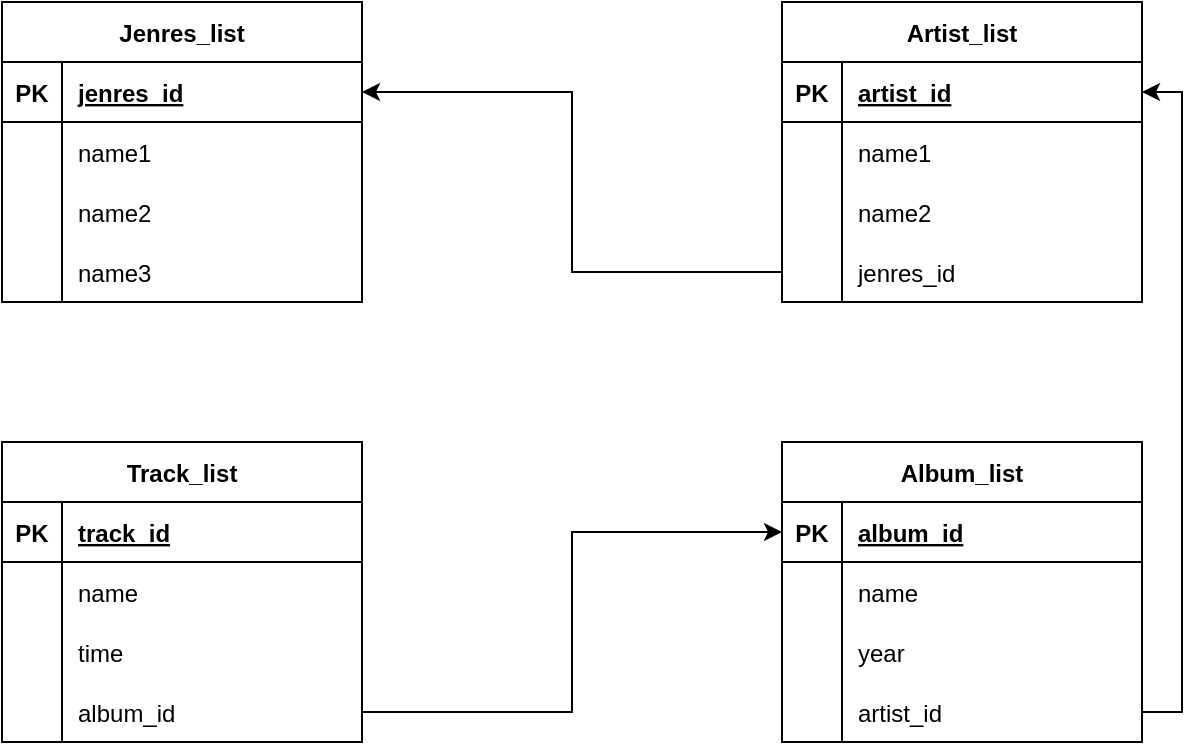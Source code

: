 <mxfile version="20.8.5" type="device"><diagram id="R2lEEEUBdFMjLlhIrx00" name="Page-1"><mxGraphModel dx="974" dy="533" grid="1" gridSize="10" guides="1" tooltips="1" connect="1" arrows="1" fold="1" page="1" pageScale="1" pageWidth="850" pageHeight="1100" math="0" shadow="0" extFonts="Permanent Marker^https://fonts.googleapis.com/css?family=Permanent+Marker"><root><mxCell id="0"/><mxCell id="1" parent="0"/><mxCell id="8EJyBtgLasrUEn9C9fZK-6" value="Artist_list" style="shape=table;startSize=30;container=1;collapsible=1;childLayout=tableLayout;fixedRows=1;rowLines=0;fontStyle=1;align=center;resizeLast=1;" vertex="1" parent="1"><mxGeometry x="460" y="40" width="180" height="150" as="geometry"/></mxCell><mxCell id="8EJyBtgLasrUEn9C9fZK-7" value="" style="shape=tableRow;horizontal=0;startSize=0;swimlaneHead=0;swimlaneBody=0;fillColor=none;collapsible=0;dropTarget=0;points=[[0,0.5],[1,0.5]];portConstraint=eastwest;top=0;left=0;right=0;bottom=1;" vertex="1" parent="8EJyBtgLasrUEn9C9fZK-6"><mxGeometry y="30" width="180" height="30" as="geometry"/></mxCell><mxCell id="8EJyBtgLasrUEn9C9fZK-8" value="PK" style="shape=partialRectangle;connectable=0;fillColor=none;top=0;left=0;bottom=0;right=0;fontStyle=1;overflow=hidden;" vertex="1" parent="8EJyBtgLasrUEn9C9fZK-7"><mxGeometry width="30" height="30" as="geometry"><mxRectangle width="30" height="30" as="alternateBounds"/></mxGeometry></mxCell><mxCell id="8EJyBtgLasrUEn9C9fZK-9" value="artist_id" style="shape=partialRectangle;connectable=0;fillColor=none;top=0;left=0;bottom=0;right=0;align=left;spacingLeft=6;fontStyle=5;overflow=hidden;" vertex="1" parent="8EJyBtgLasrUEn9C9fZK-7"><mxGeometry x="30" width="150" height="30" as="geometry"><mxRectangle width="150" height="30" as="alternateBounds"/></mxGeometry></mxCell><mxCell id="8EJyBtgLasrUEn9C9fZK-10" value="" style="shape=tableRow;horizontal=0;startSize=0;swimlaneHead=0;swimlaneBody=0;fillColor=none;collapsible=0;dropTarget=0;points=[[0,0.5],[1,0.5]];portConstraint=eastwest;top=0;left=0;right=0;bottom=0;" vertex="1" parent="8EJyBtgLasrUEn9C9fZK-6"><mxGeometry y="60" width="180" height="30" as="geometry"/></mxCell><mxCell id="8EJyBtgLasrUEn9C9fZK-11" value="" style="shape=partialRectangle;connectable=0;fillColor=none;top=0;left=0;bottom=0;right=0;editable=1;overflow=hidden;" vertex="1" parent="8EJyBtgLasrUEn9C9fZK-10"><mxGeometry width="30" height="30" as="geometry"><mxRectangle width="30" height="30" as="alternateBounds"/></mxGeometry></mxCell><mxCell id="8EJyBtgLasrUEn9C9fZK-12" value="name1" style="shape=partialRectangle;connectable=0;fillColor=none;top=0;left=0;bottom=0;right=0;align=left;spacingLeft=6;overflow=hidden;" vertex="1" parent="8EJyBtgLasrUEn9C9fZK-10"><mxGeometry x="30" width="150" height="30" as="geometry"><mxRectangle width="150" height="30" as="alternateBounds"/></mxGeometry></mxCell><mxCell id="8EJyBtgLasrUEn9C9fZK-13" value="" style="shape=tableRow;horizontal=0;startSize=0;swimlaneHead=0;swimlaneBody=0;fillColor=none;collapsible=0;dropTarget=0;points=[[0,0.5],[1,0.5]];portConstraint=eastwest;top=0;left=0;right=0;bottom=0;" vertex="1" parent="8EJyBtgLasrUEn9C9fZK-6"><mxGeometry y="90" width="180" height="30" as="geometry"/></mxCell><mxCell id="8EJyBtgLasrUEn9C9fZK-14" value="" style="shape=partialRectangle;connectable=0;fillColor=none;top=0;left=0;bottom=0;right=0;editable=1;overflow=hidden;" vertex="1" parent="8EJyBtgLasrUEn9C9fZK-13"><mxGeometry width="30" height="30" as="geometry"><mxRectangle width="30" height="30" as="alternateBounds"/></mxGeometry></mxCell><mxCell id="8EJyBtgLasrUEn9C9fZK-15" value="name2" style="shape=partialRectangle;connectable=0;fillColor=none;top=0;left=0;bottom=0;right=0;align=left;spacingLeft=6;overflow=hidden;" vertex="1" parent="8EJyBtgLasrUEn9C9fZK-13"><mxGeometry x="30" width="150" height="30" as="geometry"><mxRectangle width="150" height="30" as="alternateBounds"/></mxGeometry></mxCell><mxCell id="8EJyBtgLasrUEn9C9fZK-16" value="" style="shape=tableRow;horizontal=0;startSize=0;swimlaneHead=0;swimlaneBody=0;fillColor=none;collapsible=0;dropTarget=0;points=[[0,0.5],[1,0.5]];portConstraint=eastwest;top=0;left=0;right=0;bottom=0;" vertex="1" parent="8EJyBtgLasrUEn9C9fZK-6"><mxGeometry y="120" width="180" height="30" as="geometry"/></mxCell><mxCell id="8EJyBtgLasrUEn9C9fZK-17" value="" style="shape=partialRectangle;connectable=0;fillColor=none;top=0;left=0;bottom=0;right=0;editable=1;overflow=hidden;" vertex="1" parent="8EJyBtgLasrUEn9C9fZK-16"><mxGeometry width="30" height="30" as="geometry"><mxRectangle width="30" height="30" as="alternateBounds"/></mxGeometry></mxCell><mxCell id="8EJyBtgLasrUEn9C9fZK-18" value="jenres_id" style="shape=partialRectangle;connectable=0;fillColor=none;top=0;left=0;bottom=0;right=0;align=left;spacingLeft=6;overflow=hidden;" vertex="1" parent="8EJyBtgLasrUEn9C9fZK-16"><mxGeometry x="30" width="150" height="30" as="geometry"><mxRectangle width="150" height="30" as="alternateBounds"/></mxGeometry></mxCell><mxCell id="8EJyBtgLasrUEn9C9fZK-19" value="Jenres_list" style="shape=table;startSize=30;container=1;collapsible=1;childLayout=tableLayout;fixedRows=1;rowLines=0;fontStyle=1;align=center;resizeLast=1;" vertex="1" parent="1"><mxGeometry x="70" y="40" width="180" height="150" as="geometry"/></mxCell><mxCell id="8EJyBtgLasrUEn9C9fZK-20" value="" style="shape=tableRow;horizontal=0;startSize=0;swimlaneHead=0;swimlaneBody=0;fillColor=none;collapsible=0;dropTarget=0;points=[[0,0.5],[1,0.5]];portConstraint=eastwest;top=0;left=0;right=0;bottom=1;" vertex="1" parent="8EJyBtgLasrUEn9C9fZK-19"><mxGeometry y="30" width="180" height="30" as="geometry"/></mxCell><mxCell id="8EJyBtgLasrUEn9C9fZK-21" value="PK" style="shape=partialRectangle;connectable=0;fillColor=none;top=0;left=0;bottom=0;right=0;fontStyle=1;overflow=hidden;" vertex="1" parent="8EJyBtgLasrUEn9C9fZK-20"><mxGeometry width="30" height="30" as="geometry"><mxRectangle width="30" height="30" as="alternateBounds"/></mxGeometry></mxCell><mxCell id="8EJyBtgLasrUEn9C9fZK-22" value="jenres_id" style="shape=partialRectangle;connectable=0;fillColor=none;top=0;left=0;bottom=0;right=0;align=left;spacingLeft=6;fontStyle=5;overflow=hidden;" vertex="1" parent="8EJyBtgLasrUEn9C9fZK-20"><mxGeometry x="30" width="150" height="30" as="geometry"><mxRectangle width="150" height="30" as="alternateBounds"/></mxGeometry></mxCell><mxCell id="8EJyBtgLasrUEn9C9fZK-23" value="" style="shape=tableRow;horizontal=0;startSize=0;swimlaneHead=0;swimlaneBody=0;fillColor=none;collapsible=0;dropTarget=0;points=[[0,0.5],[1,0.5]];portConstraint=eastwest;top=0;left=0;right=0;bottom=0;" vertex="1" parent="8EJyBtgLasrUEn9C9fZK-19"><mxGeometry y="60" width="180" height="30" as="geometry"/></mxCell><mxCell id="8EJyBtgLasrUEn9C9fZK-24" value="" style="shape=partialRectangle;connectable=0;fillColor=none;top=0;left=0;bottom=0;right=0;editable=1;overflow=hidden;" vertex="1" parent="8EJyBtgLasrUEn9C9fZK-23"><mxGeometry width="30" height="30" as="geometry"><mxRectangle width="30" height="30" as="alternateBounds"/></mxGeometry></mxCell><mxCell id="8EJyBtgLasrUEn9C9fZK-25" value="name1" style="shape=partialRectangle;connectable=0;fillColor=none;top=0;left=0;bottom=0;right=0;align=left;spacingLeft=6;overflow=hidden;" vertex="1" parent="8EJyBtgLasrUEn9C9fZK-23"><mxGeometry x="30" width="150" height="30" as="geometry"><mxRectangle width="150" height="30" as="alternateBounds"/></mxGeometry></mxCell><mxCell id="8EJyBtgLasrUEn9C9fZK-26" value="" style="shape=tableRow;horizontal=0;startSize=0;swimlaneHead=0;swimlaneBody=0;fillColor=none;collapsible=0;dropTarget=0;points=[[0,0.5],[1,0.5]];portConstraint=eastwest;top=0;left=0;right=0;bottom=0;" vertex="1" parent="8EJyBtgLasrUEn9C9fZK-19"><mxGeometry y="90" width="180" height="30" as="geometry"/></mxCell><mxCell id="8EJyBtgLasrUEn9C9fZK-27" value="" style="shape=partialRectangle;connectable=0;fillColor=none;top=0;left=0;bottom=0;right=0;editable=1;overflow=hidden;" vertex="1" parent="8EJyBtgLasrUEn9C9fZK-26"><mxGeometry width="30" height="30" as="geometry"><mxRectangle width="30" height="30" as="alternateBounds"/></mxGeometry></mxCell><mxCell id="8EJyBtgLasrUEn9C9fZK-28" value="name2" style="shape=partialRectangle;connectable=0;fillColor=none;top=0;left=0;bottom=0;right=0;align=left;spacingLeft=6;overflow=hidden;" vertex="1" parent="8EJyBtgLasrUEn9C9fZK-26"><mxGeometry x="30" width="150" height="30" as="geometry"><mxRectangle width="150" height="30" as="alternateBounds"/></mxGeometry></mxCell><mxCell id="8EJyBtgLasrUEn9C9fZK-29" value="" style="shape=tableRow;horizontal=0;startSize=0;swimlaneHead=0;swimlaneBody=0;fillColor=none;collapsible=0;dropTarget=0;points=[[0,0.5],[1,0.5]];portConstraint=eastwest;top=0;left=0;right=0;bottom=0;" vertex="1" parent="8EJyBtgLasrUEn9C9fZK-19"><mxGeometry y="120" width="180" height="30" as="geometry"/></mxCell><mxCell id="8EJyBtgLasrUEn9C9fZK-30" value="" style="shape=partialRectangle;connectable=0;fillColor=none;top=0;left=0;bottom=0;right=0;editable=1;overflow=hidden;" vertex="1" parent="8EJyBtgLasrUEn9C9fZK-29"><mxGeometry width="30" height="30" as="geometry"><mxRectangle width="30" height="30" as="alternateBounds"/></mxGeometry></mxCell><mxCell id="8EJyBtgLasrUEn9C9fZK-31" value="name3" style="shape=partialRectangle;connectable=0;fillColor=none;top=0;left=0;bottom=0;right=0;align=left;spacingLeft=6;overflow=hidden;" vertex="1" parent="8EJyBtgLasrUEn9C9fZK-29"><mxGeometry x="30" width="150" height="30" as="geometry"><mxRectangle width="150" height="30" as="alternateBounds"/></mxGeometry></mxCell><mxCell id="8EJyBtgLasrUEn9C9fZK-32" value="Album_list" style="shape=table;startSize=30;container=1;collapsible=1;childLayout=tableLayout;fixedRows=1;rowLines=0;fontStyle=1;align=center;resizeLast=1;" vertex="1" parent="1"><mxGeometry x="460" y="260" width="180" height="150" as="geometry"/></mxCell><mxCell id="8EJyBtgLasrUEn9C9fZK-33" value="" style="shape=tableRow;horizontal=0;startSize=0;swimlaneHead=0;swimlaneBody=0;fillColor=none;collapsible=0;dropTarget=0;points=[[0,0.5],[1,0.5]];portConstraint=eastwest;top=0;left=0;right=0;bottom=1;" vertex="1" parent="8EJyBtgLasrUEn9C9fZK-32"><mxGeometry y="30" width="180" height="30" as="geometry"/></mxCell><mxCell id="8EJyBtgLasrUEn9C9fZK-34" value="PK" style="shape=partialRectangle;connectable=0;fillColor=none;top=0;left=0;bottom=0;right=0;fontStyle=1;overflow=hidden;" vertex="1" parent="8EJyBtgLasrUEn9C9fZK-33"><mxGeometry width="30" height="30" as="geometry"><mxRectangle width="30" height="30" as="alternateBounds"/></mxGeometry></mxCell><mxCell id="8EJyBtgLasrUEn9C9fZK-35" value="album_id" style="shape=partialRectangle;connectable=0;fillColor=none;top=0;left=0;bottom=0;right=0;align=left;spacingLeft=6;fontStyle=5;overflow=hidden;" vertex="1" parent="8EJyBtgLasrUEn9C9fZK-33"><mxGeometry x="30" width="150" height="30" as="geometry"><mxRectangle width="150" height="30" as="alternateBounds"/></mxGeometry></mxCell><mxCell id="8EJyBtgLasrUEn9C9fZK-36" value="" style="shape=tableRow;horizontal=0;startSize=0;swimlaneHead=0;swimlaneBody=0;fillColor=none;collapsible=0;dropTarget=0;points=[[0,0.5],[1,0.5]];portConstraint=eastwest;top=0;left=0;right=0;bottom=0;" vertex="1" parent="8EJyBtgLasrUEn9C9fZK-32"><mxGeometry y="60" width="180" height="30" as="geometry"/></mxCell><mxCell id="8EJyBtgLasrUEn9C9fZK-37" value="" style="shape=partialRectangle;connectable=0;fillColor=none;top=0;left=0;bottom=0;right=0;editable=1;overflow=hidden;" vertex="1" parent="8EJyBtgLasrUEn9C9fZK-36"><mxGeometry width="30" height="30" as="geometry"><mxRectangle width="30" height="30" as="alternateBounds"/></mxGeometry></mxCell><mxCell id="8EJyBtgLasrUEn9C9fZK-38" value="name" style="shape=partialRectangle;connectable=0;fillColor=none;top=0;left=0;bottom=0;right=0;align=left;spacingLeft=6;overflow=hidden;" vertex="1" parent="8EJyBtgLasrUEn9C9fZK-36"><mxGeometry x="30" width="150" height="30" as="geometry"><mxRectangle width="150" height="30" as="alternateBounds"/></mxGeometry></mxCell><mxCell id="8EJyBtgLasrUEn9C9fZK-39" value="" style="shape=tableRow;horizontal=0;startSize=0;swimlaneHead=0;swimlaneBody=0;fillColor=none;collapsible=0;dropTarget=0;points=[[0,0.5],[1,0.5]];portConstraint=eastwest;top=0;left=0;right=0;bottom=0;" vertex="1" parent="8EJyBtgLasrUEn9C9fZK-32"><mxGeometry y="90" width="180" height="30" as="geometry"/></mxCell><mxCell id="8EJyBtgLasrUEn9C9fZK-40" value="" style="shape=partialRectangle;connectable=0;fillColor=none;top=0;left=0;bottom=0;right=0;editable=1;overflow=hidden;" vertex="1" parent="8EJyBtgLasrUEn9C9fZK-39"><mxGeometry width="30" height="30" as="geometry"><mxRectangle width="30" height="30" as="alternateBounds"/></mxGeometry></mxCell><mxCell id="8EJyBtgLasrUEn9C9fZK-41" value="year" style="shape=partialRectangle;connectable=0;fillColor=none;top=0;left=0;bottom=0;right=0;align=left;spacingLeft=6;overflow=hidden;" vertex="1" parent="8EJyBtgLasrUEn9C9fZK-39"><mxGeometry x="30" width="150" height="30" as="geometry"><mxRectangle width="150" height="30" as="alternateBounds"/></mxGeometry></mxCell><mxCell id="8EJyBtgLasrUEn9C9fZK-42" value="" style="shape=tableRow;horizontal=0;startSize=0;swimlaneHead=0;swimlaneBody=0;fillColor=none;collapsible=0;dropTarget=0;points=[[0,0.5],[1,0.5]];portConstraint=eastwest;top=0;left=0;right=0;bottom=0;" vertex="1" parent="8EJyBtgLasrUEn9C9fZK-32"><mxGeometry y="120" width="180" height="30" as="geometry"/></mxCell><mxCell id="8EJyBtgLasrUEn9C9fZK-43" value="" style="shape=partialRectangle;connectable=0;fillColor=none;top=0;left=0;bottom=0;right=0;editable=1;overflow=hidden;" vertex="1" parent="8EJyBtgLasrUEn9C9fZK-42"><mxGeometry width="30" height="30" as="geometry"><mxRectangle width="30" height="30" as="alternateBounds"/></mxGeometry></mxCell><mxCell id="8EJyBtgLasrUEn9C9fZK-44" value="artist_id" style="shape=partialRectangle;connectable=0;fillColor=none;top=0;left=0;bottom=0;right=0;align=left;spacingLeft=6;overflow=hidden;" vertex="1" parent="8EJyBtgLasrUEn9C9fZK-42"><mxGeometry x="30" width="150" height="30" as="geometry"><mxRectangle width="150" height="30" as="alternateBounds"/></mxGeometry></mxCell><mxCell id="8EJyBtgLasrUEn9C9fZK-45" value="Track_list" style="shape=table;startSize=30;container=1;collapsible=1;childLayout=tableLayout;fixedRows=1;rowLines=0;fontStyle=1;align=center;resizeLast=1;" vertex="1" parent="1"><mxGeometry x="70" y="260" width="180" height="150" as="geometry"/></mxCell><mxCell id="8EJyBtgLasrUEn9C9fZK-46" value="" style="shape=tableRow;horizontal=0;startSize=0;swimlaneHead=0;swimlaneBody=0;fillColor=none;collapsible=0;dropTarget=0;points=[[0,0.5],[1,0.5]];portConstraint=eastwest;top=0;left=0;right=0;bottom=1;" vertex="1" parent="8EJyBtgLasrUEn9C9fZK-45"><mxGeometry y="30" width="180" height="30" as="geometry"/></mxCell><mxCell id="8EJyBtgLasrUEn9C9fZK-47" value="PK" style="shape=partialRectangle;connectable=0;fillColor=none;top=0;left=0;bottom=0;right=0;fontStyle=1;overflow=hidden;" vertex="1" parent="8EJyBtgLasrUEn9C9fZK-46"><mxGeometry width="30" height="30" as="geometry"><mxRectangle width="30" height="30" as="alternateBounds"/></mxGeometry></mxCell><mxCell id="8EJyBtgLasrUEn9C9fZK-48" value="track_id" style="shape=partialRectangle;connectable=0;fillColor=none;top=0;left=0;bottom=0;right=0;align=left;spacingLeft=6;fontStyle=5;overflow=hidden;" vertex="1" parent="8EJyBtgLasrUEn9C9fZK-46"><mxGeometry x="30" width="150" height="30" as="geometry"><mxRectangle width="150" height="30" as="alternateBounds"/></mxGeometry></mxCell><mxCell id="8EJyBtgLasrUEn9C9fZK-49" value="" style="shape=tableRow;horizontal=0;startSize=0;swimlaneHead=0;swimlaneBody=0;fillColor=none;collapsible=0;dropTarget=0;points=[[0,0.5],[1,0.5]];portConstraint=eastwest;top=0;left=0;right=0;bottom=0;" vertex="1" parent="8EJyBtgLasrUEn9C9fZK-45"><mxGeometry y="60" width="180" height="30" as="geometry"/></mxCell><mxCell id="8EJyBtgLasrUEn9C9fZK-50" value="" style="shape=partialRectangle;connectable=0;fillColor=none;top=0;left=0;bottom=0;right=0;editable=1;overflow=hidden;" vertex="1" parent="8EJyBtgLasrUEn9C9fZK-49"><mxGeometry width="30" height="30" as="geometry"><mxRectangle width="30" height="30" as="alternateBounds"/></mxGeometry></mxCell><mxCell id="8EJyBtgLasrUEn9C9fZK-51" value="name" style="shape=partialRectangle;connectable=0;fillColor=none;top=0;left=0;bottom=0;right=0;align=left;spacingLeft=6;overflow=hidden;" vertex="1" parent="8EJyBtgLasrUEn9C9fZK-49"><mxGeometry x="30" width="150" height="30" as="geometry"><mxRectangle width="150" height="30" as="alternateBounds"/></mxGeometry></mxCell><mxCell id="8EJyBtgLasrUEn9C9fZK-52" value="" style="shape=tableRow;horizontal=0;startSize=0;swimlaneHead=0;swimlaneBody=0;fillColor=none;collapsible=0;dropTarget=0;points=[[0,0.5],[1,0.5]];portConstraint=eastwest;top=0;left=0;right=0;bottom=0;" vertex="1" parent="8EJyBtgLasrUEn9C9fZK-45"><mxGeometry y="90" width="180" height="30" as="geometry"/></mxCell><mxCell id="8EJyBtgLasrUEn9C9fZK-53" value="" style="shape=partialRectangle;connectable=0;fillColor=none;top=0;left=0;bottom=0;right=0;editable=1;overflow=hidden;" vertex="1" parent="8EJyBtgLasrUEn9C9fZK-52"><mxGeometry width="30" height="30" as="geometry"><mxRectangle width="30" height="30" as="alternateBounds"/></mxGeometry></mxCell><mxCell id="8EJyBtgLasrUEn9C9fZK-54" value="time" style="shape=partialRectangle;connectable=0;fillColor=none;top=0;left=0;bottom=0;right=0;align=left;spacingLeft=6;overflow=hidden;" vertex="1" parent="8EJyBtgLasrUEn9C9fZK-52"><mxGeometry x="30" width="150" height="30" as="geometry"><mxRectangle width="150" height="30" as="alternateBounds"/></mxGeometry></mxCell><mxCell id="8EJyBtgLasrUEn9C9fZK-55" value="" style="shape=tableRow;horizontal=0;startSize=0;swimlaneHead=0;swimlaneBody=0;fillColor=none;collapsible=0;dropTarget=0;points=[[0,0.5],[1,0.5]];portConstraint=eastwest;top=0;left=0;right=0;bottom=0;" vertex="1" parent="8EJyBtgLasrUEn9C9fZK-45"><mxGeometry y="120" width="180" height="30" as="geometry"/></mxCell><mxCell id="8EJyBtgLasrUEn9C9fZK-56" value="" style="shape=partialRectangle;connectable=0;fillColor=none;top=0;left=0;bottom=0;right=0;editable=1;overflow=hidden;" vertex="1" parent="8EJyBtgLasrUEn9C9fZK-55"><mxGeometry width="30" height="30" as="geometry"><mxRectangle width="30" height="30" as="alternateBounds"/></mxGeometry></mxCell><mxCell id="8EJyBtgLasrUEn9C9fZK-57" value="album_id" style="shape=partialRectangle;connectable=0;fillColor=none;top=0;left=0;bottom=0;right=0;align=left;spacingLeft=6;overflow=hidden;" vertex="1" parent="8EJyBtgLasrUEn9C9fZK-55"><mxGeometry x="30" width="150" height="30" as="geometry"><mxRectangle width="150" height="30" as="alternateBounds"/></mxGeometry></mxCell><mxCell id="8EJyBtgLasrUEn9C9fZK-58" style="edgeStyle=orthogonalEdgeStyle;rounded=0;orthogonalLoop=1;jettySize=auto;html=1;exitX=0;exitY=0.5;exitDx=0;exitDy=0;entryX=1;entryY=0.5;entryDx=0;entryDy=0;" edge="1" parent="1" source="8EJyBtgLasrUEn9C9fZK-16" target="8EJyBtgLasrUEn9C9fZK-20"><mxGeometry relative="1" as="geometry"/></mxCell><mxCell id="8EJyBtgLasrUEn9C9fZK-59" style="edgeStyle=orthogonalEdgeStyle;rounded=0;orthogonalLoop=1;jettySize=auto;html=1;exitX=1;exitY=0.5;exitDx=0;exitDy=0;entryX=1;entryY=0.5;entryDx=0;entryDy=0;" edge="1" parent="1" source="8EJyBtgLasrUEn9C9fZK-42" target="8EJyBtgLasrUEn9C9fZK-7"><mxGeometry relative="1" as="geometry"/></mxCell><mxCell id="8EJyBtgLasrUEn9C9fZK-60" style="edgeStyle=orthogonalEdgeStyle;rounded=0;orthogonalLoop=1;jettySize=auto;html=1;exitX=1;exitY=0.5;exitDx=0;exitDy=0;entryX=0;entryY=0.5;entryDx=0;entryDy=0;" edge="1" parent="1" source="8EJyBtgLasrUEn9C9fZK-55" target="8EJyBtgLasrUEn9C9fZK-33"><mxGeometry relative="1" as="geometry"/></mxCell></root></mxGraphModel></diagram></mxfile>